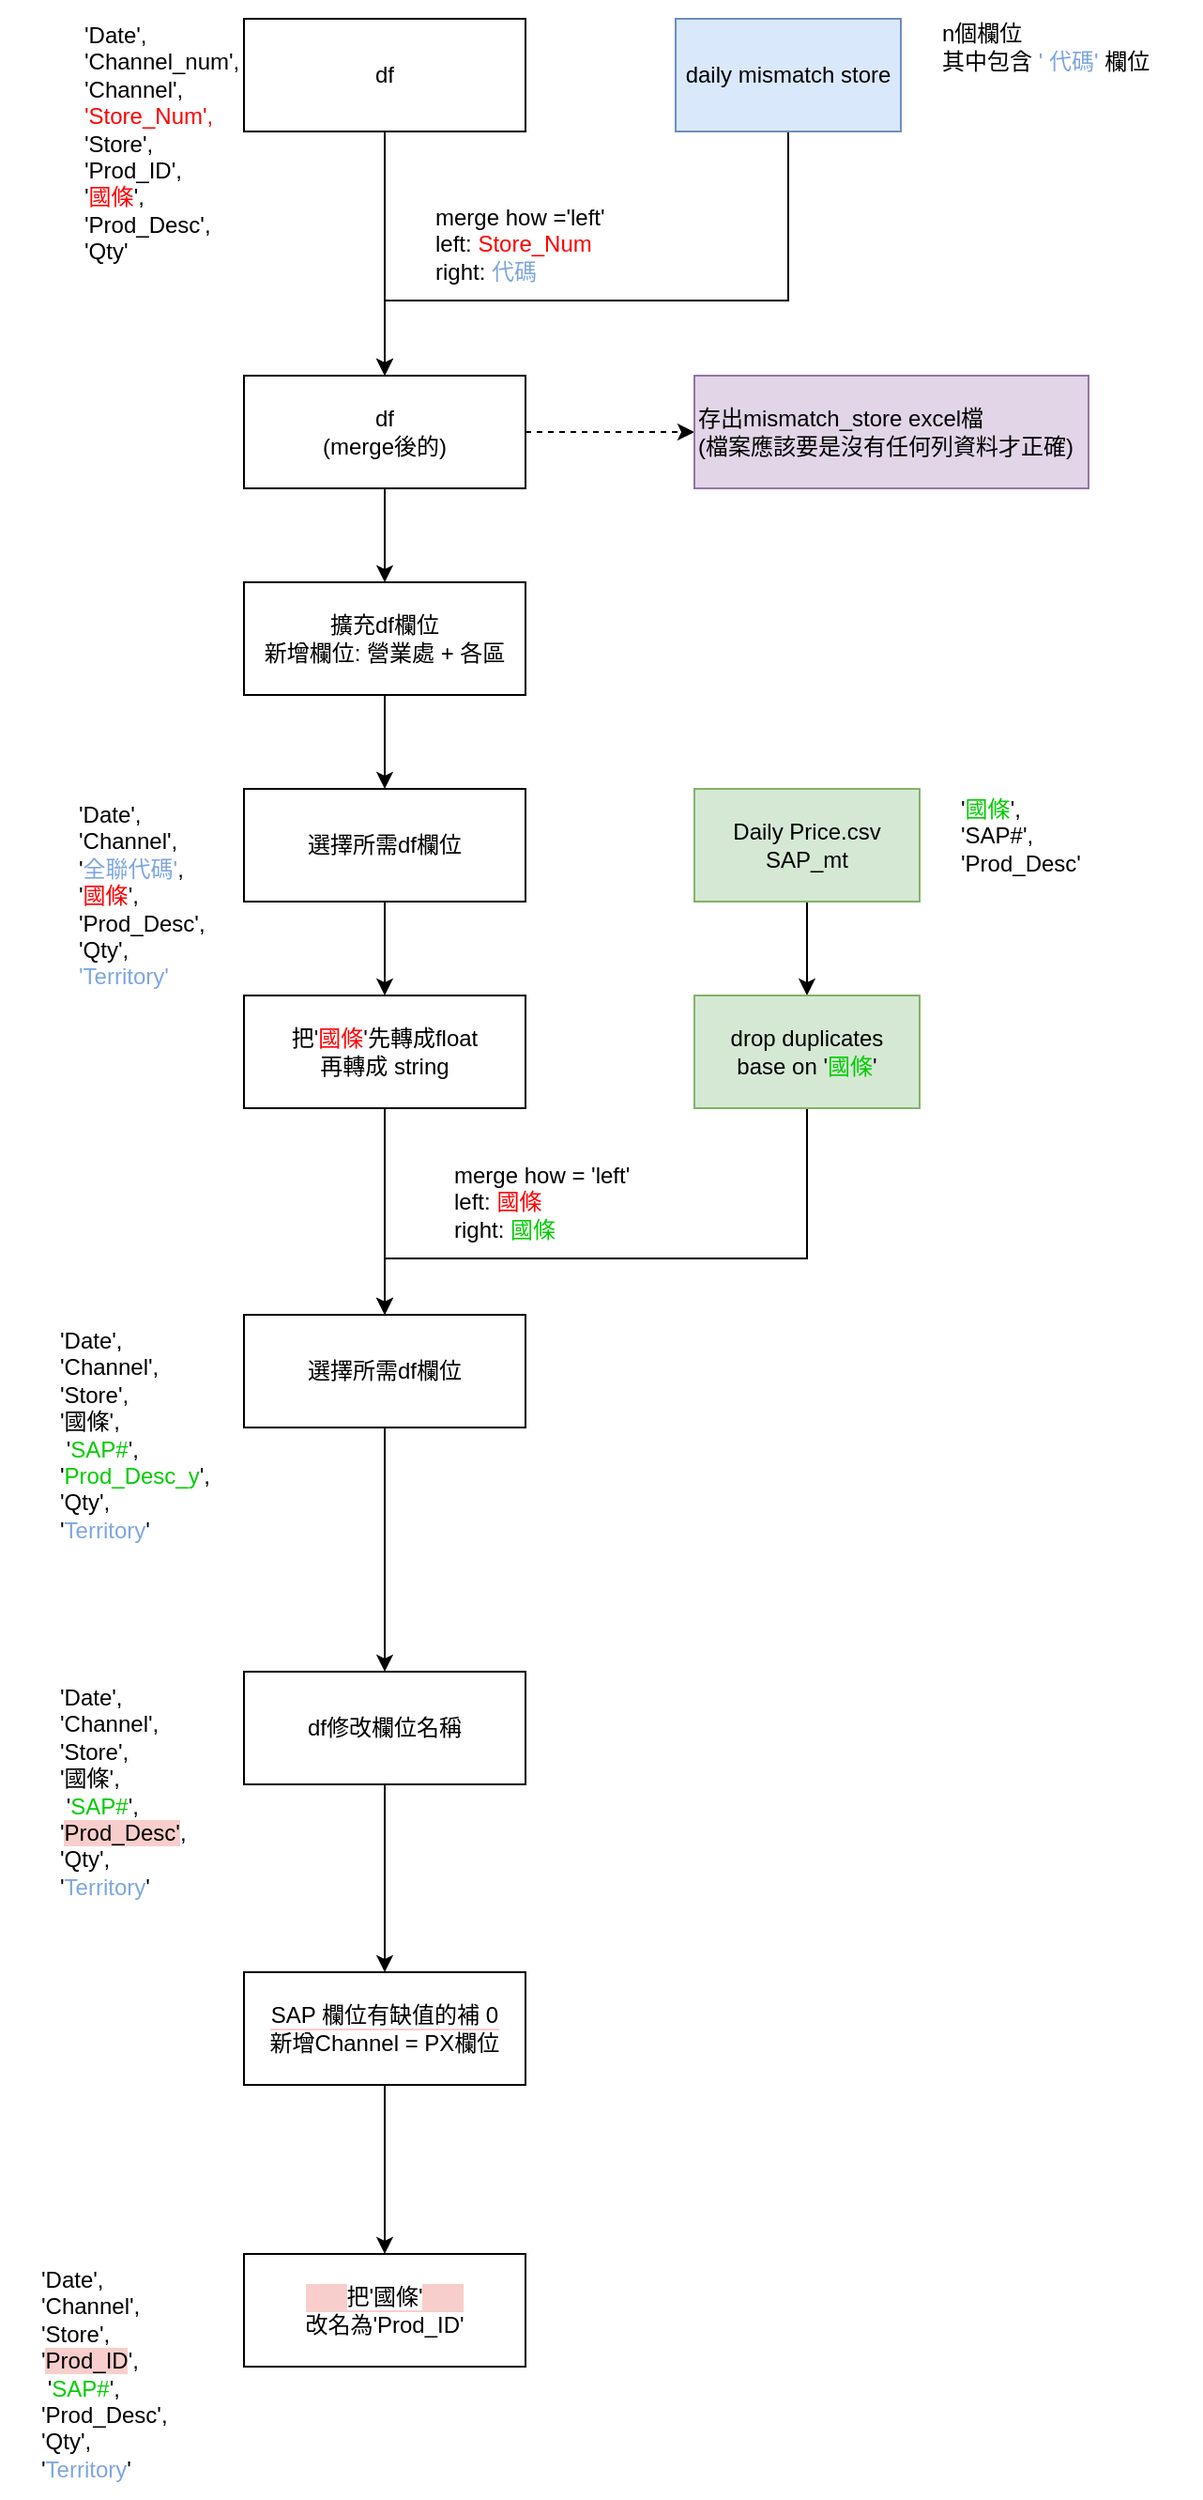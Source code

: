 <mxfile version="15.6.2" type="github"><diagram id="zrbfAotFL-TyWPudBQgr" name="Page-1"><mxGraphModel dx="539" dy="301" grid="1" gridSize="10" guides="1" tooltips="1" connect="1" arrows="1" fold="1" page="1" pageScale="1" pageWidth="850" pageHeight="1100" math="0" shadow="0"><root><mxCell id="0"/><mxCell id="1" parent="0"/><mxCell id="fdrqG4z9VUzHYd8aUHgG-7" style="edgeStyle=orthogonalEdgeStyle;rounded=0;orthogonalLoop=1;jettySize=auto;html=1;entryX=0.5;entryY=0;entryDx=0;entryDy=0;fontSize=12;fontColor=#FF0000;" edge="1" parent="1" source="fdrqG4z9VUzHYd8aUHgG-1" target="fdrqG4z9VUzHYd8aUHgG-3"><mxGeometry relative="1" as="geometry"/></mxCell><mxCell id="fdrqG4z9VUzHYd8aUHgG-1" value="&lt;blockquote&gt;df&lt;/blockquote&gt;" style="rounded=0;whiteSpace=wrap;html=1;" vertex="1" parent="1"><mxGeometry x="220" y="10" width="150" height="60" as="geometry"/></mxCell><mxCell id="fdrqG4z9VUzHYd8aUHgG-18" style="edgeStyle=orthogonalEdgeStyle;rounded=0;orthogonalLoop=1;jettySize=auto;html=1;fontSize=12;fontColor=#000000;endArrow=classic;endFill=1;" edge="1" parent="1" source="fdrqG4z9VUzHYd8aUHgG-2" target="fdrqG4z9VUzHYd8aUHgG-3"><mxGeometry relative="1" as="geometry"><Array as="points"><mxPoint x="510" y="160"/><mxPoint x="295" y="160"/></Array></mxGeometry></mxCell><mxCell id="fdrqG4z9VUzHYd8aUHgG-2" value="daily mismatch store" style="rounded=0;whiteSpace=wrap;html=1;fillColor=#dae8fc;strokeColor=#6c8ebf;" vertex="1" parent="1"><mxGeometry x="450" y="10" width="120" height="60" as="geometry"/></mxCell><mxCell id="fdrqG4z9VUzHYd8aUHgG-12" style="edgeStyle=orthogonalEdgeStyle;rounded=0;orthogonalLoop=1;jettySize=auto;html=1;fontSize=12;fontColor=#000000;endArrow=classic;endFill=1;dashed=1;" edge="1" parent="1" source="fdrqG4z9VUzHYd8aUHgG-3" target="fdrqG4z9VUzHYd8aUHgG-11"><mxGeometry relative="1" as="geometry"/></mxCell><mxCell id="fdrqG4z9VUzHYd8aUHgG-16" style="edgeStyle=orthogonalEdgeStyle;rounded=0;orthogonalLoop=1;jettySize=auto;html=1;entryX=0.5;entryY=0;entryDx=0;entryDy=0;fontSize=12;fontColor=#000000;endArrow=classic;endFill=1;" edge="1" parent="1" source="fdrqG4z9VUzHYd8aUHgG-3" target="fdrqG4z9VUzHYd8aUHgG-15"><mxGeometry relative="1" as="geometry"/></mxCell><mxCell id="fdrqG4z9VUzHYd8aUHgG-3" value="df&lt;br&gt;(merge後的)" style="rounded=0;whiteSpace=wrap;html=1;" vertex="1" parent="1"><mxGeometry x="220" y="200" width="150" height="60" as="geometry"/></mxCell><mxCell id="fdrqG4z9VUzHYd8aUHgG-4" value="&lt;blockquote&gt;&lt;font style=&quot;font-size: 12px&quot;&gt;&lt;font style=&quot;font-weight: normal ; font-size: 12px&quot;&gt;'Date',&amp;nbsp;&lt;br&gt;&lt;/font&gt;&lt;/font&gt;&lt;font style=&quot;font-size: 12px&quot;&gt;&lt;font style=&quot;font-weight: normal ; font-size: 12px&quot;&gt;'Channel_num',&lt;br&gt;&lt;/font&gt;&lt;/font&gt;&lt;font style=&quot;font-weight: normal ; font-size: 12px&quot;&gt;'Channel',&lt;br&gt;&lt;/font&gt;&lt;font style=&quot;font-weight: normal ; font-size: 12px&quot;&gt;&lt;font color=&quot;#ff0000&quot;&gt;'Store_Num',&lt;/font&gt;&lt;br&gt;&lt;/font&gt;&lt;font style=&quot;font-weight: normal ; font-size: 12px&quot;&gt;'Store',&lt;br&gt;&lt;/font&gt;&lt;font style=&quot;font-weight: normal ; font-size: 12px&quot;&gt;'Prod_ID',&lt;br&gt;&lt;/font&gt;&lt;font style=&quot;font-weight: normal ; font-size: 12px&quot;&gt;'&lt;font color=&quot;#ff0000&quot;&gt;國條&lt;/font&gt;',&lt;br&gt;&lt;/font&gt;&lt;font style=&quot;font-weight: normal ; font-size: 12px&quot;&gt;'Prod_Desc',&lt;br&gt;&lt;/font&gt;&lt;font style=&quot;font-weight: normal ; font-size: 12px&quot;&gt;'Qty'&lt;/font&gt;&lt;/blockquote&gt;" style="text;html=1;strokeColor=none;fillColor=none;spacing=5;spacingTop=-20;whiteSpace=wrap;overflow=hidden;rounded=0;align=left;" vertex="1" parent="1"><mxGeometry x="90" y="10" width="190" height="140" as="geometry"/></mxCell><mxCell id="fdrqG4z9VUzHYd8aUHgG-9" value="merge how ='left'&lt;br&gt;left: &lt;font color=&quot;#ff0000&quot;&gt;Store_Num&lt;/font&gt;&amp;nbsp;&lt;br&gt;right: &lt;font color=&quot;#7ea6e0&quot;&gt;代碼&lt;/font&gt;" style="text;html=1;strokeColor=none;fillColor=none;align=left;verticalAlign=middle;whiteSpace=wrap;rounded=0;fontSize=12;fontColor=#000000;labelBackgroundColor=default;" vertex="1" parent="1"><mxGeometry x="320" y="110" width="130" height="40" as="geometry"/></mxCell><mxCell id="fdrqG4z9VUzHYd8aUHgG-11" value="存出mismatch_store excel檔&lt;br&gt;(檔案應該要是沒有任何列資料才正確)" style="rounded=0;whiteSpace=wrap;html=1;fontFamily=Helvetica;fontSize=12;align=left;strokeColor=#9673a6;fillColor=#e1d5e7;" vertex="1" parent="1"><mxGeometry x="460" y="200" width="210" height="60" as="geometry"/></mxCell><mxCell id="fdrqG4z9VUzHYd8aUHgG-24" style="edgeStyle=orthogonalEdgeStyle;rounded=0;orthogonalLoop=1;jettySize=auto;html=1;entryX=0.5;entryY=0;entryDx=0;entryDy=0;fontSize=12;fontColor=#FF0000;endArrow=classic;endFill=1;" edge="1" parent="1" source="fdrqG4z9VUzHYd8aUHgG-15" target="fdrqG4z9VUzHYd8aUHgG-23"><mxGeometry relative="1" as="geometry"/></mxCell><mxCell id="fdrqG4z9VUzHYd8aUHgG-15" value="擴充df欄位&lt;br&gt;新增欄位: 營業處 + 各區" style="rounded=0;whiteSpace=wrap;html=1;labelBackgroundColor=default;fontSize=12;fontColor=#000000;align=center;" vertex="1" parent="1"><mxGeometry x="220" y="310" width="150" height="60" as="geometry"/></mxCell><mxCell id="fdrqG4z9VUzHYd8aUHgG-22" value="n個欄位&lt;br&gt;其中包含 &lt;font color=&quot;#7ea6e0&quot;&gt;' 代碼'&lt;/font&gt; 欄位" style="text;html=1;strokeColor=none;fillColor=none;align=left;verticalAlign=middle;whiteSpace=wrap;rounded=0;labelBackgroundColor=default;fontSize=12;fontColor=#000000;" vertex="1" parent="1"><mxGeometry x="590" y="10" width="140" height="30" as="geometry"/></mxCell><mxCell id="fdrqG4z9VUzHYd8aUHgG-33" style="edgeStyle=orthogonalEdgeStyle;rounded=0;orthogonalLoop=1;jettySize=auto;html=1;fontSize=12;fontColor=#000000;endArrow=classic;endFill=1;" edge="1" parent="1" source="fdrqG4z9VUzHYd8aUHgG-23" target="fdrqG4z9VUzHYd8aUHgG-32"><mxGeometry relative="1" as="geometry"/></mxCell><mxCell id="fdrqG4z9VUzHYd8aUHgG-23" value="&lt;font color=&quot;#000000&quot;&gt;選擇所需df欄位&lt;br&gt;&lt;/font&gt;" style="rounded=0;whiteSpace=wrap;html=1;labelBackgroundColor=default;fontSize=12;fontColor=#FF0000;align=center;" vertex="1" parent="1"><mxGeometry x="220" y="420" width="150" height="60" as="geometry"/></mxCell><mxCell id="fdrqG4z9VUzHYd8aUHgG-27" value="'Date', 'Channel', '&lt;font color=&quot;#7ea6e0&quot;&gt;全聯代碼'&lt;/font&gt;, '&lt;font color=&quot;#ff0000&quot;&gt;國條&lt;/font&gt;', 'Prod_Desc', 'Qty', &lt;font color=&quot;#7ea6e0&quot;&gt;'Territory'&lt;/font&gt;" style="text;html=1;strokeColor=none;fillColor=none;align=left;verticalAlign=top;whiteSpace=wrap;rounded=0;labelBackgroundColor=default;fontSize=12;fontColor=#000000;" vertex="1" parent="1"><mxGeometry x="130" y="420" width="60" height="130" as="geometry"/></mxCell><mxCell id="fdrqG4z9VUzHYd8aUHgG-31" style="edgeStyle=orthogonalEdgeStyle;rounded=0;orthogonalLoop=1;jettySize=auto;html=1;entryX=0.5;entryY=0;entryDx=0;entryDy=0;fontSize=12;fontColor=#000000;endArrow=classic;endFill=1;" edge="1" parent="1" source="fdrqG4z9VUzHYd8aUHgG-28" target="fdrqG4z9VUzHYd8aUHgG-30"><mxGeometry relative="1" as="geometry"/></mxCell><mxCell id="fdrqG4z9VUzHYd8aUHgG-28" value="&lt;font&gt;Daily Price.csv&lt;br&gt;&lt;/font&gt;&lt;div&gt;&lt;span&gt;&lt;font&gt;SAP_mt&lt;/font&gt;&lt;/span&gt;&lt;/div&gt;" style="rounded=0;whiteSpace=wrap;html=1;labelBackgroundColor=none;fontSize=12;align=center;verticalAlign=middle;strokeColor=#82b366;fillColor=#d5e8d4;fontColor=#000000;" vertex="1" parent="1"><mxGeometry x="460" y="420" width="120" height="60" as="geometry"/></mxCell><mxCell id="fdrqG4z9VUzHYd8aUHgG-29" value="'&lt;font color=&quot;#00cc00&quot;&gt;國條&lt;/font&gt;', 'SAP#', 'Prod_Desc'" style="text;html=1;strokeColor=none;fillColor=none;align=left;verticalAlign=middle;whiteSpace=wrap;rounded=0;labelBackgroundColor=none;fontSize=12;fontColor=#000000;" vertex="1" parent="1"><mxGeometry x="600" y="430" width="60" height="30" as="geometry"/></mxCell><mxCell id="fdrqG4z9VUzHYd8aUHgG-37" style="edgeStyle=orthogonalEdgeStyle;rounded=0;orthogonalLoop=1;jettySize=auto;html=1;fontSize=12;fontColor=#FF0000;endArrow=classic;endFill=1;entryX=0.5;entryY=0;entryDx=0;entryDy=0;" edge="1" parent="1" source="fdrqG4z9VUzHYd8aUHgG-30" target="fdrqG4z9VUzHYd8aUHgG-34"><mxGeometry relative="1" as="geometry"><mxPoint x="520" y="680.0" as="targetPoint"/><Array as="points"><mxPoint x="520" y="670"/><mxPoint x="295" y="670"/></Array></mxGeometry></mxCell><mxCell id="fdrqG4z9VUzHYd8aUHgG-30" value="drop duplicates&lt;br&gt;base on '&lt;font color=&quot;#00cc00&quot;&gt;國條&lt;/font&gt;'" style="rounded=0;whiteSpace=wrap;html=1;labelBackgroundColor=none;fontSize=12;strokeColor=#82b366;align=center;verticalAlign=middle;fillColor=#d5e8d4;" vertex="1" parent="1"><mxGeometry x="460" y="530" width="120" height="60" as="geometry"/></mxCell><mxCell id="fdrqG4z9VUzHYd8aUHgG-36" style="edgeStyle=orthogonalEdgeStyle;rounded=0;orthogonalLoop=1;jettySize=auto;html=1;entryX=0.5;entryY=0;entryDx=0;entryDy=0;fontSize=12;fontColor=#FF0000;endArrow=classic;endFill=1;" edge="1" parent="1" source="fdrqG4z9VUzHYd8aUHgG-32" target="fdrqG4z9VUzHYd8aUHgG-34"><mxGeometry relative="1" as="geometry"/></mxCell><mxCell id="fdrqG4z9VUzHYd8aUHgG-32" value="&lt;font color=&quot;#000000&quot;&gt;把'&lt;/font&gt;&lt;font color=&quot;#ff0000&quot;&gt;國條&lt;/font&gt;&lt;font color=&quot;#000000&quot;&gt;'先轉成float&lt;br&gt;再轉成 string&lt;/font&gt;" style="rounded=0;whiteSpace=wrap;html=1;labelBackgroundColor=none;fontSize=12;fontColor=#00CC00;strokeColor=default;align=center;verticalAlign=middle;" vertex="1" parent="1"><mxGeometry x="220" y="530" width="150" height="60" as="geometry"/></mxCell><mxCell id="fdrqG4z9VUzHYd8aUHgG-43" style="edgeStyle=orthogonalEdgeStyle;rounded=0;orthogonalLoop=1;jettySize=auto;html=1;fontSize=12;fontColor=#7EA6E0;endArrow=classic;endFill=1;" edge="1" parent="1" source="fdrqG4z9VUzHYd8aUHgG-34" target="fdrqG4z9VUzHYd8aUHgG-42"><mxGeometry relative="1" as="geometry"/></mxCell><mxCell id="fdrqG4z9VUzHYd8aUHgG-34" value="&lt;span style=&quot;color: rgb(0 , 0 , 0)&quot;&gt;選擇所需df欄位&lt;/span&gt;" style="rounded=0;whiteSpace=wrap;html=1;labelBackgroundColor=none;fontSize=12;fontColor=#FF0000;strokeColor=default;align=center;verticalAlign=middle;" vertex="1" parent="1"><mxGeometry x="220" y="700" width="150" height="60" as="geometry"/></mxCell><mxCell id="fdrqG4z9VUzHYd8aUHgG-35" value="merge how = 'left'&lt;br&gt;left: &lt;font color=&quot;#ff0000&quot;&gt;國條&lt;/font&gt;&amp;nbsp;&lt;br&gt;right: &lt;font color=&quot;#00cc00&quot;&gt;國條&lt;/font&gt;" style="text;html=1;strokeColor=none;fillColor=none;align=left;verticalAlign=middle;whiteSpace=wrap;rounded=0;fontSize=12;fontColor=#000000;labelBackgroundColor=default;" vertex="1" parent="1"><mxGeometry x="330" y="620" width="130" height="40" as="geometry"/></mxCell><mxCell id="fdrqG4z9VUzHYd8aUHgG-38" value="&lt;div&gt;&lt;font color=&quot;#000000&quot;&gt;'Date', 'Channel', 'Store',&lt;/font&gt;&lt;/div&gt;&lt;div&gt;&lt;font color=&quot;#000000&quot;&gt;'國條',&lt;/font&gt;&lt;span style=&quot;color: rgb(0 , 0 , 0)&quot;&gt;&amp;nbsp; &amp;nbsp; &amp;nbsp; &amp;nbsp;'&lt;/span&gt;SAP#&lt;span style=&quot;color: rgb(0 , 0 , 0)&quot;&gt;', '&lt;/span&gt;Prod_Desc_y&lt;span style=&quot;color: rgb(0 , 0 , 0)&quot;&gt;', 'Qty',&lt;/span&gt;&lt;/div&gt;&lt;div&gt;&lt;span style=&quot;color: rgb(0 , 0 , 0)&quot;&gt;'&lt;/span&gt;&lt;font color=&quot;#7ea6e0&quot;&gt;Territory&lt;/font&gt;&lt;span style=&quot;color: rgb(0 , 0 , 0)&quot;&gt;'&lt;/span&gt;&lt;/div&gt;" style="text;html=1;strokeColor=none;fillColor=none;align=left;verticalAlign=top;whiteSpace=wrap;rounded=0;labelBackgroundColor=none;fontSize=12;fontColor=#00CC00;" vertex="1" parent="1"><mxGeometry x="120" y="700" width="90" height="130" as="geometry"/></mxCell><mxCell id="fdrqG4z9VUzHYd8aUHgG-46" style="edgeStyle=orthogonalEdgeStyle;rounded=0;orthogonalLoop=1;jettySize=auto;html=1;entryX=0.5;entryY=0;entryDx=0;entryDy=0;fontSize=12;fontColor=#000000;endArrow=classic;endFill=1;" edge="1" parent="1" source="fdrqG4z9VUzHYd8aUHgG-42" target="fdrqG4z9VUzHYd8aUHgG-45"><mxGeometry relative="1" as="geometry"/></mxCell><mxCell id="fdrqG4z9VUzHYd8aUHgG-42" value="&lt;span style=&quot;color: rgb(0 , 0 , 0)&quot;&gt;df修改欄位名稱&lt;/span&gt;" style="rounded=0;whiteSpace=wrap;html=1;labelBackgroundColor=none;fontSize=12;fontColor=#FF0000;strokeColor=default;align=center;verticalAlign=middle;" vertex="1" parent="1"><mxGeometry x="220" y="890" width="150" height="60" as="geometry"/></mxCell><mxCell id="fdrqG4z9VUzHYd8aUHgG-44" value="&lt;div&gt;&lt;font color=&quot;#000000&quot;&gt;'Date', 'Channel', 'Store',&lt;/font&gt;&lt;/div&gt;&lt;div&gt;&lt;font color=&quot;#000000&quot;&gt;'國條',&lt;/font&gt;&lt;span style=&quot;color: rgb(0 , 0 , 0)&quot;&gt;&amp;nbsp; &amp;nbsp; &amp;nbsp; &amp;nbsp;'&lt;/span&gt;SAP#&lt;span style=&quot;color: rgb(0 , 0 , 0)&quot;&gt;', '&lt;/span&gt;&lt;font color=&quot;#000000&quot; style=&quot;background-color: rgb(248 , 206 , 204)&quot;&gt;Prod_Desc&lt;/font&gt;&lt;span style=&quot;color: rgb(0 , 0 , 0)&quot;&gt;&lt;span style=&quot;background-color: rgb(248 , 206 , 204)&quot;&gt;'&lt;/span&gt;, 'Qty',&lt;/span&gt;&lt;/div&gt;&lt;div&gt;&lt;span style=&quot;color: rgb(0 , 0 , 0)&quot;&gt;'&lt;/span&gt;&lt;font color=&quot;#7ea6e0&quot;&gt;Territory&lt;/font&gt;&lt;span style=&quot;color: rgb(0 , 0 , 0)&quot;&gt;'&lt;/span&gt;&lt;/div&gt;" style="text;html=1;strokeColor=none;fillColor=none;align=left;verticalAlign=top;whiteSpace=wrap;rounded=0;labelBackgroundColor=none;fontSize=12;fontColor=#00CC00;" vertex="1" parent="1"><mxGeometry x="120" y="890" width="90" height="130" as="geometry"/></mxCell><mxCell id="fdrqG4z9VUzHYd8aUHgG-50" style="edgeStyle=orthogonalEdgeStyle;rounded=0;orthogonalLoop=1;jettySize=auto;html=1;fontSize=12;fontColor=#000000;endArrow=classic;endFill=1;" edge="1" parent="1" source="fdrqG4z9VUzHYd8aUHgG-45" target="fdrqG4z9VUzHYd8aUHgG-48"><mxGeometry relative="1" as="geometry"/></mxCell><mxCell id="fdrqG4z9VUzHYd8aUHgG-45" value="&lt;span style=&quot;background-color: rgb(255 , 255 , 255)&quot;&gt;SAP 欄位有缺值的補 0&lt;br&gt;新增Channel = PX欄位&lt;br&gt;&lt;/span&gt;" style="rounded=0;whiteSpace=wrap;html=1;labelBackgroundColor=#F8CECC;fontSize=12;fontColor=#000000;strokeColor=default;align=center;verticalAlign=middle;" vertex="1" parent="1"><mxGeometry x="220" y="1050" width="150" height="60" as="geometry"/></mxCell><mxCell id="fdrqG4z9VUzHYd8aUHgG-48" value="&lt;span style=&quot;background-color: rgb(255 , 255 , 255)&quot;&gt;把'國條'&lt;br&gt;改名為'Prod_ID'&lt;/span&gt;" style="rounded=0;whiteSpace=wrap;html=1;labelBackgroundColor=#F8CECC;fontSize=12;fontColor=#000000;strokeColor=default;align=center;verticalAlign=middle;" vertex="1" parent="1"><mxGeometry x="220" y="1200" width="150" height="60" as="geometry"/></mxCell><mxCell id="fdrqG4z9VUzHYd8aUHgG-49" value="&lt;div&gt;&lt;font color=&quot;#000000&quot;&gt;'Date', 'Channel', 'Store',&lt;/font&gt;&lt;/div&gt;&lt;div&gt;&lt;font color=&quot;#000000&quot;&gt;'&lt;span style=&quot;background-color: rgb(248 , 206 , 204)&quot;&gt;Prod_ID&lt;/span&gt;',&lt;/font&gt;&lt;span style=&quot;color: rgb(0 , 0 , 0)&quot;&gt;&amp;nbsp; &amp;nbsp; &amp;nbsp; &amp;nbsp;'&lt;/span&gt;SAP#&lt;span style=&quot;color: rgb(0 , 0 , 0)&quot;&gt;', '&lt;/span&gt;&lt;font color=&quot;#000000&quot; style=&quot;background-color: rgb(255 , 255 , 255)&quot;&gt;Prod_Desc&lt;/font&gt;&lt;span style=&quot;color: rgb(0 , 0 , 0)&quot;&gt;&lt;span style=&quot;background-color: rgb(255 , 255 , 255)&quot;&gt;'&lt;/span&gt;, 'Qty',&lt;/span&gt;&lt;/div&gt;&lt;div&gt;&lt;span style=&quot;color: rgb(0 , 0 , 0)&quot;&gt;'&lt;/span&gt;&lt;font color=&quot;#7ea6e0&quot;&gt;Territory&lt;/font&gt;&lt;span style=&quot;color: rgb(0 , 0 , 0)&quot;&gt;'&lt;/span&gt;&lt;/div&gt;" style="text;html=1;strokeColor=none;fillColor=none;align=left;verticalAlign=top;whiteSpace=wrap;rounded=0;labelBackgroundColor=none;fontSize=12;fontColor=#00CC00;" vertex="1" parent="1"><mxGeometry x="110" y="1200" width="90" height="130" as="geometry"/></mxCell></root></mxGraphModel></diagram></mxfile>